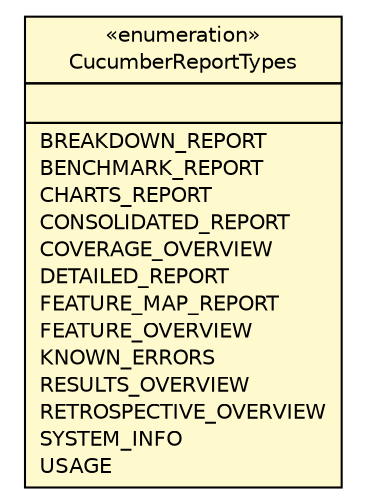 #!/usr/local/bin/dot
#
# Class diagram 
# Generated by UMLGraph version R5_6 (http://www.umlgraph.org/)
#

digraph G {
	edge [fontname="Helvetica",fontsize=10,labelfontname="Helvetica",labelfontsize=10];
	node [fontname="Helvetica",fontsize=10,shape=plaintext];
	nodesep=0.25;
	ranksep=0.5;
	// com.github.mkolisnyk.cucumber.reporting.types.enums.CucumberReportTypes
	c6208 [label=<<table title="com.github.mkolisnyk.cucumber.reporting.types.enums.CucumberReportTypes" border="0" cellborder="1" cellspacing="0" cellpadding="2" port="p" bgcolor="lemonChiffon" href="./CucumberReportTypes.html">
		<tr><td><table border="0" cellspacing="0" cellpadding="1">
<tr><td align="center" balign="center"> &#171;enumeration&#187; </td></tr>
<tr><td align="center" balign="center"> CucumberReportTypes </td></tr>
		</table></td></tr>
		<tr><td><table border="0" cellspacing="0" cellpadding="1">
<tr><td align="left" balign="left">  </td></tr>
		</table></td></tr>
		<tr><td><table border="0" cellspacing="0" cellpadding="1">
<tr><td align="left" balign="left"> BREAKDOWN_REPORT </td></tr>
<tr><td align="left" balign="left"> BENCHMARK_REPORT </td></tr>
<tr><td align="left" balign="left"> CHARTS_REPORT </td></tr>
<tr><td align="left" balign="left"> CONSOLIDATED_REPORT </td></tr>
<tr><td align="left" balign="left"> COVERAGE_OVERVIEW </td></tr>
<tr><td align="left" balign="left"> DETAILED_REPORT </td></tr>
<tr><td align="left" balign="left"> FEATURE_MAP_REPORT </td></tr>
<tr><td align="left" balign="left"> FEATURE_OVERVIEW </td></tr>
<tr><td align="left" balign="left"> KNOWN_ERRORS </td></tr>
<tr><td align="left" balign="left"> RESULTS_OVERVIEW </td></tr>
<tr><td align="left" balign="left"> RETROSPECTIVE_OVERVIEW </td></tr>
<tr><td align="left" balign="left"> SYSTEM_INFO </td></tr>
<tr><td align="left" balign="left"> USAGE </td></tr>
		</table></td></tr>
		</table>>, URL="./CucumberReportTypes.html", fontname="Helvetica", fontcolor="black", fontsize=10.0];
}

